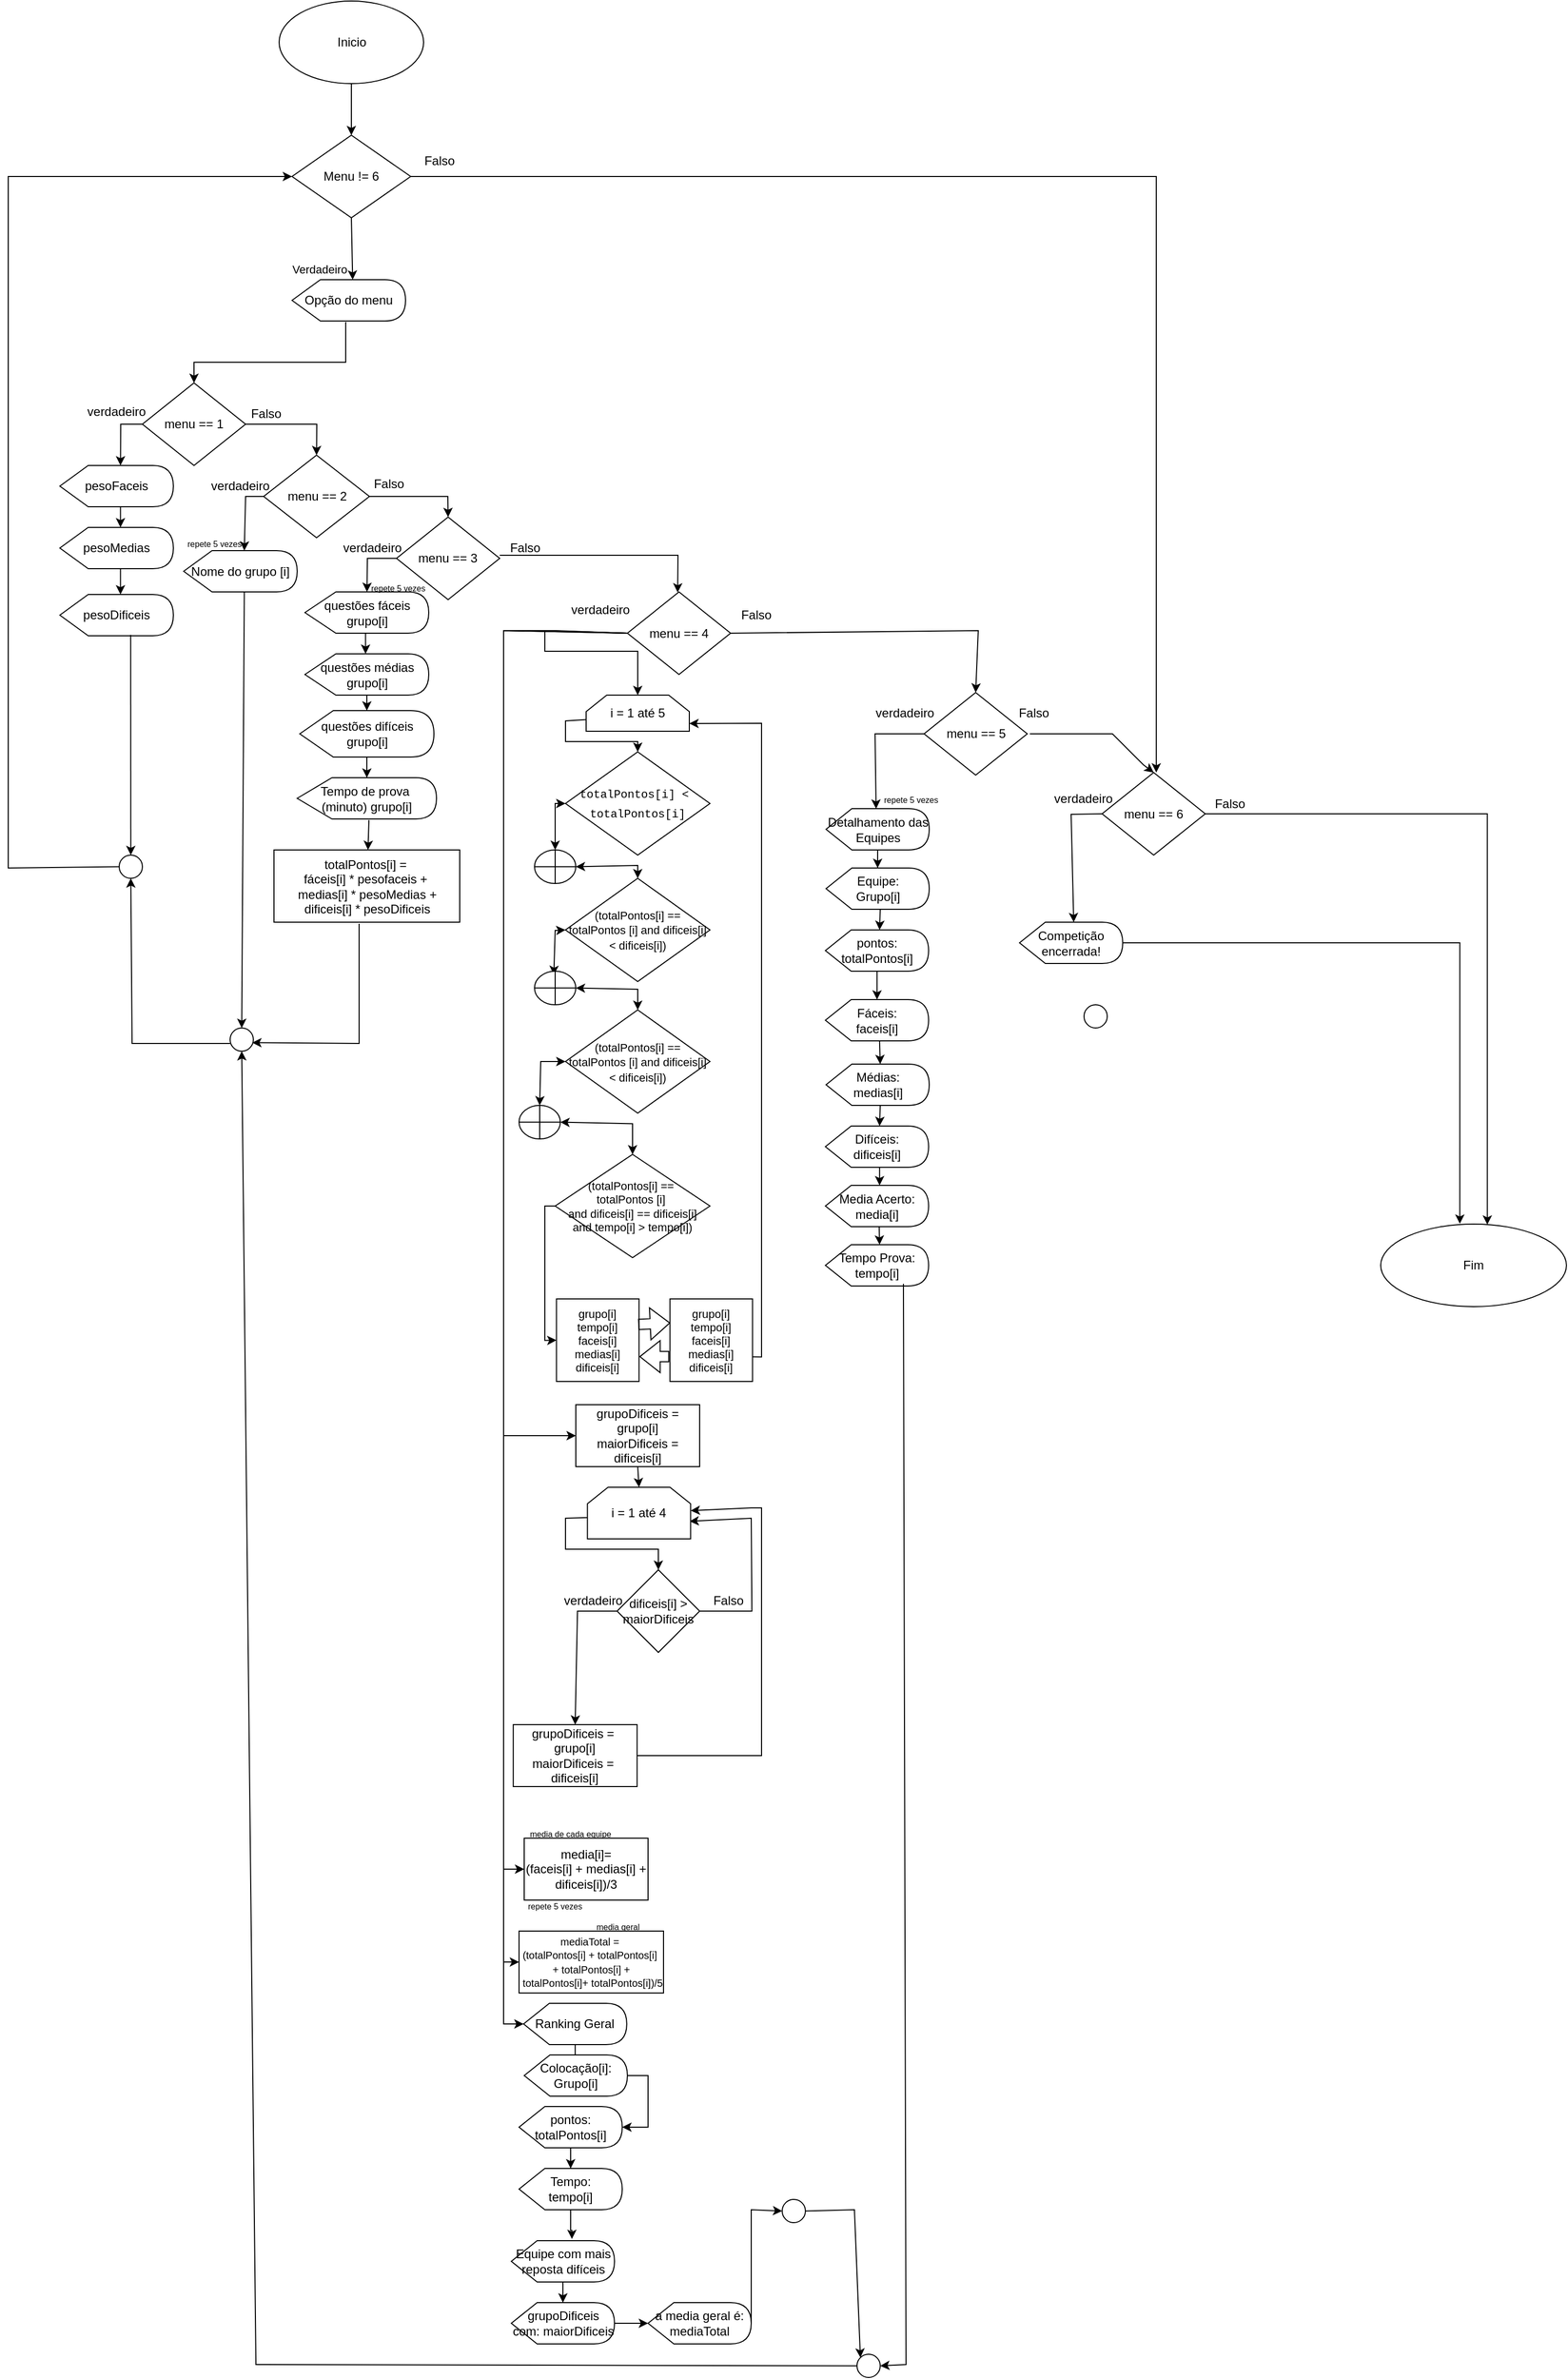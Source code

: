 <mxfile version="24.7.14">
  <diagram name="Página-1" id="SJ8JCqSfgARfuGp7lzlv">
    <mxGraphModel dx="4400" dy="2130" grid="1" gridSize="10" guides="1" tooltips="1" connect="1" arrows="1" fold="1" page="1" pageScale="1" pageWidth="827" pageHeight="1169" math="0" shadow="0">
      <root>
        <mxCell id="0" />
        <mxCell id="1" parent="0" />
        <mxCell id="aHgLXVywDQTCK9k4DMpL-1" value="Inicio" style="ellipse;whiteSpace=wrap;html=1;" parent="1" vertex="1">
          <mxGeometry x="382.5" y="30" width="140" height="80" as="geometry" />
        </mxCell>
        <mxCell id="aHgLXVywDQTCK9k4DMpL-221" style="edgeStyle=orthogonalEdgeStyle;rounded=0;orthogonalLoop=1;jettySize=auto;html=1;exitX=1;exitY=0.5;exitDx=0;exitDy=0;" parent="1" edge="1" source="aHgLXVywDQTCK9k4DMpL-3">
          <mxGeometry relative="1" as="geometry">
            <mxPoint x="1232.514" y="777.502" as="targetPoint" />
            <mxPoint x="496.25" y="151.99" as="sourcePoint" />
            <Array as="points">
              <mxPoint x="1233" y="200" />
            </Array>
          </mxGeometry>
        </mxCell>
        <mxCell id="aHgLXVywDQTCK9k4DMpL-3" value="Menu != 6" style="rhombus;whiteSpace=wrap;html=1;" parent="1" vertex="1">
          <mxGeometry x="395" y="160" width="115" height="80" as="geometry" />
        </mxCell>
        <mxCell id="aHgLXVywDQTCK9k4DMpL-6" value="" style="endArrow=classic;html=1;rounded=0;exitX=0.5;exitY=1;exitDx=0;exitDy=0;entryX=0.5;entryY=0;entryDx=0;entryDy=0;" parent="1" source="aHgLXVywDQTCK9k4DMpL-1" target="aHgLXVywDQTCK9k4DMpL-3" edge="1">
          <mxGeometry width="50" height="50" relative="1" as="geometry">
            <mxPoint x="487.5" y="250" as="sourcePoint" />
            <mxPoint x="537.5" y="200" as="targetPoint" />
          </mxGeometry>
        </mxCell>
        <mxCell id="aHgLXVywDQTCK9k4DMpL-8" value="" style="endArrow=classic;html=1;rounded=0;exitX=0.5;exitY=1;exitDx=0;exitDy=0;entryX=0;entryY=0;entryDx=58.75;entryDy=0;entryPerimeter=0;" parent="1" source="aHgLXVywDQTCK9k4DMpL-3" target="aHgLXVywDQTCK9k4DMpL-12" edge="1">
          <mxGeometry width="50" height="50" relative="1" as="geometry">
            <mxPoint x="386.25" y="260" as="sourcePoint" />
            <mxPoint x="287.5" y="290" as="targetPoint" />
            <Array as="points" />
          </mxGeometry>
        </mxCell>
        <mxCell id="aHgLXVywDQTCK9k4DMpL-10" value="Verdadeiro" style="text;html=1;align=center;verticalAlign=middle;whiteSpace=wrap;rounded=0;fontSize=11;" parent="1" vertex="1">
          <mxGeometry x="394.75" y="280" width="54" height="20" as="geometry" />
        </mxCell>
        <mxCell id="aHgLXVywDQTCK9k4DMpL-12" value="Opção do menu" style="shape=display;whiteSpace=wrap;html=1;" parent="1" vertex="1">
          <mxGeometry x="395" y="300" width="110" height="40" as="geometry" />
        </mxCell>
        <mxCell id="aHgLXVywDQTCK9k4DMpL-18" value="menu == 1" style="rhombus;whiteSpace=wrap;html=1;" parent="1" vertex="1">
          <mxGeometry x="250" y="400" width="100" height="80" as="geometry" />
        </mxCell>
        <mxCell id="aHgLXVywDQTCK9k4DMpL-19" value="" style="endArrow=classic;html=1;rounded=0;exitX=0.473;exitY=1.025;exitDx=0;exitDy=0;exitPerimeter=0;entryX=0.5;entryY=0;entryDx=0;entryDy=0;" parent="1" source="aHgLXVywDQTCK9k4DMpL-12" target="aHgLXVywDQTCK9k4DMpL-18" edge="1">
          <mxGeometry width="50" height="50" relative="1" as="geometry">
            <mxPoint x="567.5" y="490" as="sourcePoint" />
            <mxPoint x="617.5" y="440" as="targetPoint" />
            <Array as="points">
              <mxPoint x="447" y="380" />
              <mxPoint x="300" y="380" />
            </Array>
          </mxGeometry>
        </mxCell>
        <mxCell id="aHgLXVywDQTCK9k4DMpL-20" value="pesoFaceis" style="shape=display;whiteSpace=wrap;html=1;" parent="1" vertex="1">
          <mxGeometry x="170" y="480" width="110" height="40" as="geometry" />
        </mxCell>
        <mxCell id="aHgLXVywDQTCK9k4DMpL-21" value="pesoMedias" style="shape=display;whiteSpace=wrap;html=1;" parent="1" vertex="1">
          <mxGeometry x="170" y="540" width="110" height="40" as="geometry" />
        </mxCell>
        <mxCell id="aHgLXVywDQTCK9k4DMpL-22" value="pesoDificeis" style="shape=display;whiteSpace=wrap;html=1;" parent="1" vertex="1">
          <mxGeometry x="170" y="605" width="110" height="40" as="geometry" />
        </mxCell>
        <mxCell id="aHgLXVywDQTCK9k4DMpL-24" value="" style="endArrow=classic;html=1;rounded=0;exitX=0;exitY=0;exitDx=58.75;exitDy=40;exitPerimeter=0;entryX=0;entryY=0;entryDx=58.75;entryDy=0;entryPerimeter=0;" parent="1" source="aHgLXVywDQTCK9k4DMpL-20" target="aHgLXVywDQTCK9k4DMpL-21" edge="1">
          <mxGeometry width="50" height="50" relative="1" as="geometry">
            <mxPoint x="235" y="545" as="sourcePoint" />
            <mxPoint x="285" y="495" as="targetPoint" />
          </mxGeometry>
        </mxCell>
        <mxCell id="aHgLXVywDQTCK9k4DMpL-25" value="" style="endArrow=classic;html=1;rounded=0;exitX=0;exitY=0;exitDx=58.75;exitDy=40;exitPerimeter=0;entryX=0;entryY=0;entryDx=58.75;entryDy=0;entryPerimeter=0;" parent="1" source="aHgLXVywDQTCK9k4DMpL-21" target="aHgLXVywDQTCK9k4DMpL-22" edge="1">
          <mxGeometry width="50" height="50" relative="1" as="geometry">
            <mxPoint x="264.58" y="655" as="sourcePoint" />
            <mxPoint x="264.58" y="675" as="targetPoint" />
          </mxGeometry>
        </mxCell>
        <mxCell id="aHgLXVywDQTCK9k4DMpL-26" value="menu == 2" style="rhombus;whiteSpace=wrap;html=1;" parent="1" vertex="1">
          <mxGeometry x="367.5" y="470" width="102.5" height="80" as="geometry" />
        </mxCell>
        <mxCell id="aHgLXVywDQTCK9k4DMpL-28" value="Nome do grupo [i]" style="shape=display;whiteSpace=wrap;html=1;" parent="1" vertex="1">
          <mxGeometry x="290" y="562.5" width="110" height="40" as="geometry" />
        </mxCell>
        <mxCell id="aHgLXVywDQTCK9k4DMpL-33" value="" style="endArrow=classic;html=1;rounded=0;exitX=0;exitY=0.5;exitDx=0;exitDy=0;entryX=0;entryY=0;entryDx=58.75;entryDy=0;entryPerimeter=0;" parent="1" source="aHgLXVywDQTCK9k4DMpL-26" target="aHgLXVywDQTCK9k4DMpL-28" edge="1">
          <mxGeometry width="50" height="50" relative="1" as="geometry">
            <mxPoint x="475" y="570" as="sourcePoint" />
            <mxPoint x="525" y="520" as="targetPoint" />
            <Array as="points">
              <mxPoint x="350" y="510" />
            </Array>
          </mxGeometry>
        </mxCell>
        <mxCell id="aHgLXVywDQTCK9k4DMpL-34" value="menu == 3" style="rhombus;whiteSpace=wrap;html=1;" parent="1" vertex="1">
          <mxGeometry x="496.25" y="530" width="100" height="80" as="geometry" />
        </mxCell>
        <mxCell id="aHgLXVywDQTCK9k4DMpL-36" value="questões fáceis&lt;div&gt;grupo[i]&lt;br&gt;&lt;/div&gt;" style="shape=display;whiteSpace=wrap;html=1;" parent="1" vertex="1">
          <mxGeometry x="407.5" y="602.5" width="120" height="40" as="geometry" />
        </mxCell>
        <mxCell id="aHgLXVywDQTCK9k4DMpL-57" value="" style="edgeStyle=orthogonalEdgeStyle;rounded=0;orthogonalLoop=1;jettySize=auto;html=1;" parent="1" source="aHgLXVywDQTCK9k4DMpL-46" target="aHgLXVywDQTCK9k4DMpL-48" edge="1">
          <mxGeometry relative="1" as="geometry" />
        </mxCell>
        <mxCell id="aHgLXVywDQTCK9k4DMpL-46" value="questões médias&lt;div&gt;grupo[i]&lt;/div&gt;" style="shape=display;whiteSpace=wrap;html=1;" parent="1" vertex="1">
          <mxGeometry x="407.5" y="662.5" width="120" height="40" as="geometry" />
        </mxCell>
        <mxCell id="aHgLXVywDQTCK9k4DMpL-59" value="" style="edgeStyle=orthogonalEdgeStyle;rounded=0;orthogonalLoop=1;jettySize=auto;html=1;" parent="1" source="aHgLXVywDQTCK9k4DMpL-48" target="aHgLXVywDQTCK9k4DMpL-58" edge="1">
          <mxGeometry relative="1" as="geometry" />
        </mxCell>
        <mxCell id="aHgLXVywDQTCK9k4DMpL-48" value="questões difíceis&lt;div&gt;grupo[i]&lt;/div&gt;" style="shape=display;whiteSpace=wrap;html=1;" parent="1" vertex="1">
          <mxGeometry x="402.5" y="717.5" width="130" height="45" as="geometry" />
        </mxCell>
        <mxCell id="aHgLXVywDQTCK9k4DMpL-56" style="edgeStyle=orthogonalEdgeStyle;rounded=0;orthogonalLoop=1;jettySize=auto;html=1;exitX=0;exitY=0;exitDx=58.75;exitDy=40;exitPerimeter=0;entryX=0;entryY=0;entryDx=58.75;entryDy=0;entryPerimeter=0;" parent="1" source="aHgLXVywDQTCK9k4DMpL-36" target="aHgLXVywDQTCK9k4DMpL-46" edge="1">
          <mxGeometry relative="1" as="geometry" />
        </mxCell>
        <mxCell id="aHgLXVywDQTCK9k4DMpL-58" value="Tempo de prova&amp;nbsp;&lt;div&gt;(minuto)&amp;nbsp;&lt;span style=&quot;background-color: initial;&quot;&gt;grupo[i]&lt;/span&gt;&lt;/div&gt;" style="shape=display;whiteSpace=wrap;html=1;" parent="1" vertex="1">
          <mxGeometry x="400" y="782.5" width="135" height="40" as="geometry" />
        </mxCell>
        <mxCell id="aHgLXVywDQTCK9k4DMpL-60" value="menu == 4" style="rhombus;whiteSpace=wrap;html=1;" parent="1" vertex="1">
          <mxGeometry x="720" y="602.5" width="100" height="80" as="geometry" />
        </mxCell>
        <mxCell id="aHgLXVywDQTCK9k4DMpL-63" value="totalPontos[i] =&amp;nbsp;&lt;div&gt;fáceis[i] * pesofaceis +&amp;nbsp;&lt;/div&gt;&lt;div&gt;medias[i] * pesoMedias + dificeis[i] * pesoDificeis&lt;/div&gt;" style="rounded=0;whiteSpace=wrap;html=1;" parent="1" vertex="1">
          <mxGeometry x="377.5" y="852.5" width="180" height="70" as="geometry" />
        </mxCell>
        <mxCell id="aHgLXVywDQTCK9k4DMpL-66" value="" style="endArrow=classic;html=1;rounded=0;exitX=0.515;exitY=1.029;exitDx=0;exitDy=0;exitPerimeter=0;" parent="1" source="aHgLXVywDQTCK9k4DMpL-58" target="aHgLXVywDQTCK9k4DMpL-63" edge="1">
          <mxGeometry width="50" height="50" relative="1" as="geometry">
            <mxPoint x="500" y="885" as="sourcePoint" />
            <mxPoint x="550" y="835" as="targetPoint" />
          </mxGeometry>
        </mxCell>
        <mxCell id="aHgLXVywDQTCK9k4DMpL-67" value="i = 1 até 5" style="shape=loopLimit;whiteSpace=wrap;html=1;" parent="1" vertex="1">
          <mxGeometry x="680" y="702.5" width="100" height="35" as="geometry" />
        </mxCell>
        <mxCell id="aHgLXVywDQTCK9k4DMpL-69" value="&lt;div style=&quot;font-family: Consolas, &amp;quot;Courier New&amp;quot;, monospace; line-height: 19px; white-space: pre;&quot;&gt;&lt;font style=&quot;font-size: 11px;&quot;&gt;totalPontos[i] &amp;lt; &lt;/font&gt;&lt;/div&gt;&lt;div style=&quot;font-family: Consolas, &amp;quot;Courier New&amp;quot;, monospace; line-height: 19px; white-space: pre;&quot;&gt;&lt;font style=&quot;font-size: 11px;&quot;&gt;totalPontos[i]&lt;/font&gt;&lt;/div&gt;" style="rhombus;whiteSpace=wrap;html=1;" parent="1" vertex="1">
          <mxGeometry x="660" y="757.5" width="140" height="100" as="geometry" />
        </mxCell>
        <mxCell id="aHgLXVywDQTCK9k4DMpL-72" value="" style="endArrow=classic;html=1;rounded=0;exitX=0;exitY=0.5;exitDx=0;exitDy=0;entryX=0;entryY=0;entryDx=58.75;entryDy=0;entryPerimeter=0;" parent="1" source="aHgLXVywDQTCK9k4DMpL-18" target="aHgLXVywDQTCK9k4DMpL-20" edge="1">
          <mxGeometry width="50" height="50" relative="1" as="geometry">
            <mxPoint x="200" y="560" as="sourcePoint" />
            <mxPoint x="250" y="510" as="targetPoint" />
            <Array as="points">
              <mxPoint x="229" y="440" />
            </Array>
          </mxGeometry>
        </mxCell>
        <mxCell id="aHgLXVywDQTCK9k4DMpL-74" value="Falso" style="text;html=1;align=center;verticalAlign=middle;whiteSpace=wrap;rounded=0;" parent="1" vertex="1">
          <mxGeometry x="340" y="415" width="60" height="30" as="geometry" />
        </mxCell>
        <mxCell id="aHgLXVywDQTCK9k4DMpL-75" value="" style="endArrow=classic;html=1;rounded=0;exitX=1;exitY=0.5;exitDx=0;exitDy=0;entryX=0.5;entryY=0;entryDx=0;entryDy=0;" parent="1" source="aHgLXVywDQTCK9k4DMpL-18" target="aHgLXVywDQTCK9k4DMpL-26" edge="1">
          <mxGeometry width="50" height="50" relative="1" as="geometry">
            <mxPoint x="430" y="480" as="sourcePoint" />
            <mxPoint x="480" y="460" as="targetPoint" />
            <Array as="points">
              <mxPoint x="419" y="440" />
            </Array>
          </mxGeometry>
        </mxCell>
        <mxCell id="aHgLXVywDQTCK9k4DMpL-76" value="verdadeiro" style="text;html=1;align=center;verticalAlign=middle;whiteSpace=wrap;rounded=0;" parent="1" vertex="1">
          <mxGeometry x="321.25" y="490" width="47.5" height="20" as="geometry" />
        </mxCell>
        <mxCell id="aHgLXVywDQTCK9k4DMpL-77" value="verdadeiro" style="text;html=1;align=center;verticalAlign=middle;whiteSpace=wrap;rounded=0;" parent="1" vertex="1">
          <mxGeometry x="195" y="415" width="60" height="25" as="geometry" />
        </mxCell>
        <mxCell id="aHgLXVywDQTCK9k4DMpL-79" value="Falso" style="text;html=1;align=center;verticalAlign=middle;whiteSpace=wrap;rounded=0;" parent="1" vertex="1">
          <mxGeometry x="463.75" y="485" width="50" height="25" as="geometry" />
        </mxCell>
        <mxCell id="aHgLXVywDQTCK9k4DMpL-80" value="" style="endArrow=classic;html=1;rounded=0;exitX=1;exitY=0.5;exitDx=0;exitDy=0;entryX=0.5;entryY=0;entryDx=0;entryDy=0;" parent="1" source="aHgLXVywDQTCK9k4DMpL-26" target="aHgLXVywDQTCK9k4DMpL-34" edge="1">
          <mxGeometry width="50" height="50" relative="1" as="geometry">
            <mxPoint x="470" y="600" as="sourcePoint" />
            <mxPoint x="520" y="550" as="targetPoint" />
            <Array as="points">
              <mxPoint x="546" y="510" />
            </Array>
          </mxGeometry>
        </mxCell>
        <mxCell id="aHgLXVywDQTCK9k4DMpL-81" value="" style="endArrow=classic;html=1;rounded=0;exitX=0;exitY=0.5;exitDx=0;exitDy=0;entryX=0.501;entryY=0;entryDx=0;entryDy=0;entryPerimeter=0;" parent="1" source="aHgLXVywDQTCK9k4DMpL-34" target="aHgLXVywDQTCK9k4DMpL-36" edge="1">
          <mxGeometry width="50" height="50" relative="1" as="geometry">
            <mxPoint x="510" y="660" as="sourcePoint" />
            <mxPoint x="560" y="610" as="targetPoint" />
            <Array as="points">
              <mxPoint x="468" y="570" />
            </Array>
          </mxGeometry>
        </mxCell>
        <mxCell id="aHgLXVywDQTCK9k4DMpL-82" value="verdadeiro" style="text;html=1;align=center;verticalAlign=middle;whiteSpace=wrap;rounded=0;" parent="1" vertex="1">
          <mxGeometry x="448.75" y="550" width="47.5" height="20" as="geometry" />
        </mxCell>
        <mxCell id="aHgLXVywDQTCK9k4DMpL-83" value="Falso" style="text;html=1;align=center;verticalAlign=middle;whiteSpace=wrap;rounded=0;" parent="1" vertex="1">
          <mxGeometry x="596.25" y="547.5" width="50" height="25" as="geometry" />
        </mxCell>
        <mxCell id="aHgLXVywDQTCK9k4DMpL-86" value="" style="endArrow=classic;html=1;rounded=0;exitX=1;exitY=0.5;exitDx=0;exitDy=0;entryX=0.487;entryY=0.007;entryDx=0;entryDy=0;entryPerimeter=0;" parent="1" target="aHgLXVywDQTCK9k4DMpL-60" edge="1">
          <mxGeometry width="50" height="50" relative="1" as="geometry">
            <mxPoint x="596.25" y="567" as="sourcePoint" />
            <mxPoint x="696.25" y="601.98" as="targetPoint" />
            <Array as="points">
              <mxPoint x="670" y="567" />
              <mxPoint x="769" y="567" />
            </Array>
          </mxGeometry>
        </mxCell>
        <mxCell id="aHgLXVywDQTCK9k4DMpL-87" value="" style="endArrow=classic;html=1;rounded=0;exitX=0;exitY=0.75;exitDx=0;exitDy=0;entryX=0.5;entryY=0;entryDx=0;entryDy=0;" parent="1" target="aHgLXVywDQTCK9k4DMpL-69" edge="1">
          <mxGeometry width="50" height="50" relative="1" as="geometry">
            <mxPoint x="680" y="726.25" as="sourcePoint" />
            <mxPoint x="656.25" y="827.5" as="targetPoint" />
            <Array as="points">
              <mxPoint x="660" y="727.5" />
              <mxPoint x="660" y="747.5" />
              <mxPoint x="730" y="747.5" />
            </Array>
          </mxGeometry>
        </mxCell>
        <mxCell id="aHgLXVywDQTCK9k4DMpL-88" value="&lt;font style=&quot;font-size: 8px;&quot;&gt;repete 5 vezes&lt;/font&gt;" style="text;html=1;align=center;verticalAlign=middle;whiteSpace=wrap;rounded=0;" parent="1" vertex="1">
          <mxGeometry x="467.5" y="592.5" width="60" height="10" as="geometry" />
        </mxCell>
        <mxCell id="aHgLXVywDQTCK9k4DMpL-89" value="&lt;font style=&quot;font-size: 8px;&quot;&gt;repete 5 vezes&lt;/font&gt;" style="text;html=1;align=center;verticalAlign=middle;whiteSpace=wrap;rounded=0;" parent="1" vertex="1">
          <mxGeometry x="290" y="550" width="60" height="10" as="geometry" />
        </mxCell>
        <mxCell id="aHgLXVywDQTCK9k4DMpL-92" value="&lt;font style=&quot;font-size: 11px;&quot;&gt;(totalPontos[i] == totalPontos [i] and dificeis[i] &amp;lt; dificeis[i])&lt;/font&gt;" style="rhombus;whiteSpace=wrap;html=1;" parent="1" vertex="1">
          <mxGeometry x="660" y="880" width="140" height="100" as="geometry" />
        </mxCell>
        <mxCell id="aHgLXVywDQTCK9k4DMpL-97" value="" style="endArrow=classic;startArrow=classic;html=1;rounded=0;exitX=0;exitY=0.5;exitDx=0;exitDy=0;entryX=0.5;entryY=0;entryDx=0;entryDy=0;" parent="1" source="aHgLXVywDQTCK9k4DMpL-69" target="396UX3lL--zbIE0_4eES-3" edge="1">
          <mxGeometry width="50" height="50" relative="1" as="geometry">
            <mxPoint x="690" y="892.5" as="sourcePoint" />
            <mxPoint x="650" y="850" as="targetPoint" />
            <Array as="points">
              <mxPoint x="650" y="807.5" />
            </Array>
          </mxGeometry>
        </mxCell>
        <mxCell id="aHgLXVywDQTCK9k4DMpL-101" value="&lt;font style=&quot;font-size: 11px;&quot;&gt;(totalPontos[i] == totalPontos [i] and dificeis[i] &amp;lt; dificeis[i])&lt;/font&gt;" style="rhombus;whiteSpace=wrap;html=1;" parent="1" vertex="1">
          <mxGeometry x="660" y="1007.5" width="140" height="100" as="geometry" />
        </mxCell>
        <mxCell id="aHgLXVywDQTCK9k4DMpL-104" value="" style="endArrow=classic;startArrow=classic;html=1;rounded=0;entryX=0.467;entryY=0.112;entryDx=0;entryDy=0;exitX=0;exitY=0.5;exitDx=0;exitDy=0;entryPerimeter=0;" parent="1" source="aHgLXVywDQTCK9k4DMpL-92" target="396UX3lL--zbIE0_4eES-5" edge="1">
          <mxGeometry width="50" height="50" relative="1" as="geometry">
            <mxPoint x="810" y="842.5" as="sourcePoint" />
            <mxPoint x="650" y="967.5" as="targetPoint" />
            <Array as="points">
              <mxPoint x="650" y="930.5" />
            </Array>
          </mxGeometry>
        </mxCell>
        <mxCell id="aHgLXVywDQTCK9k4DMpL-109" value="&lt;font style=&quot;font-size: 11px;&quot;&gt;(totalPontos[i] ==&amp;nbsp;&lt;/font&gt;&lt;div&gt;&lt;font style=&quot;font-size: 11px;&quot;&gt;totalPontos [i]&amp;nbsp;&lt;/font&gt;&lt;div style=&quot;font-size: 11px;&quot;&gt;&lt;font style=&quot;font-size: 11px;&quot;&gt;and dificeis[i] == dificeis[i]&lt;/font&gt;&lt;/div&gt;&lt;div style=&quot;font-size: 11px;&quot;&gt;&lt;font style=&quot;font-size: 11px;&quot;&gt;and tempo[i] &amp;gt; tempo[i])&lt;/font&gt;&lt;/div&gt;&lt;/div&gt;" style="rhombus;whiteSpace=wrap;html=1;fontSize=11;" parent="1" vertex="1">
          <mxGeometry x="650" y="1147.5" width="150" height="100" as="geometry" />
        </mxCell>
        <mxCell id="aHgLXVywDQTCK9k4DMpL-112" value="" style="endArrow=classic;startArrow=classic;html=1;rounded=0;entryX=0.5;entryY=0;entryDx=0;entryDy=0;exitX=0;exitY=0.5;exitDx=0;exitDy=0;" parent="1" source="aHgLXVywDQTCK9k4DMpL-101" target="396UX3lL--zbIE0_4eES-8" edge="1">
          <mxGeometry width="50" height="50" relative="1" as="geometry">
            <mxPoint x="641.25" y="1060.5" as="sourcePoint" />
            <mxPoint x="636" y="1102.75" as="targetPoint" />
            <Array as="points">
              <mxPoint x="636" y="1057.5" />
            </Array>
          </mxGeometry>
        </mxCell>
        <mxCell id="aHgLXVywDQTCK9k4DMpL-113" value="" style="endArrow=classic;startArrow=classic;html=1;rounded=0;entryX=1;entryY=0.5;entryDx=0;entryDy=0;exitX=0.5;exitY=0;exitDx=0;exitDy=0;" parent="1" source="aHgLXVywDQTCK9k4DMpL-109" target="396UX3lL--zbIE0_4eES-8" edge="1">
          <mxGeometry width="50" height="50" relative="1" as="geometry">
            <mxPoint x="670" y="1067.5" as="sourcePoint" />
            <mxPoint x="660.8" y="1119.4" as="targetPoint" />
            <Array as="points">
              <mxPoint x="725" y="1117.75" />
            </Array>
          </mxGeometry>
        </mxCell>
        <mxCell id="aHgLXVywDQTCK9k4DMpL-114" value="" style="endArrow=classic;startArrow=classic;html=1;rounded=0;entryX=1;entryY=0.5;entryDx=0;entryDy=0;exitX=0.5;exitY=0;exitDx=0;exitDy=0;" parent="1" source="aHgLXVywDQTCK9k4DMpL-101" target="396UX3lL--zbIE0_4eES-5" edge="1">
          <mxGeometry width="50" height="50" relative="1" as="geometry">
            <mxPoint x="730" y="1007.5" as="sourcePoint" />
            <mxPoint x="670" y="982.5" as="targetPoint" />
            <Array as="points">
              <mxPoint x="730" y="987.5" />
            </Array>
          </mxGeometry>
        </mxCell>
        <mxCell id="aHgLXVywDQTCK9k4DMpL-115" value="" style="endArrow=classic;startArrow=classic;html=1;rounded=0;entryX=1;entryY=0.5;entryDx=0;entryDy=0;exitX=0.5;exitY=0;exitDx=0;exitDy=0;" parent="1" source="aHgLXVywDQTCK9k4DMpL-92" target="396UX3lL--zbIE0_4eES-3" edge="1">
          <mxGeometry width="50" height="50" relative="1" as="geometry">
            <mxPoint x="730" y="880" as="sourcePoint" />
            <mxPoint x="670" y="865" as="targetPoint" />
            <Array as="points">
              <mxPoint x="730" y="867.5" />
            </Array>
          </mxGeometry>
        </mxCell>
        <mxCell id="aHgLXVywDQTCK9k4DMpL-116" value="" style="endArrow=classic;html=1;rounded=0;exitX=0;exitY=0.5;exitDx=0;exitDy=0;entryX=0;entryY=0.5;entryDx=0;entryDy=0;" parent="1" source="aHgLXVywDQTCK9k4DMpL-109" target="aHgLXVywDQTCK9k4DMpL-117" edge="1">
          <mxGeometry width="50" height="50" relative="1" as="geometry">
            <mxPoint x="740" y="1297.5" as="sourcePoint" />
            <mxPoint x="659.34" y="1317.58" as="targetPoint" />
            <Array as="points">
              <mxPoint x="640" y="1197.5" />
              <mxPoint x="640" y="1327.75" />
            </Array>
          </mxGeometry>
        </mxCell>
        <mxCell id="aHgLXVywDQTCK9k4DMpL-117" value="grupo[i]&lt;div&gt;tempo[i]&lt;/div&gt;&lt;div&gt;faceis[i]&lt;/div&gt;&lt;div&gt;medias[i]&lt;/div&gt;&lt;div&gt;dificeis[i]&lt;/div&gt;" style="whiteSpace=wrap;html=1;aspect=fixed;fontSize=11;" parent="1" vertex="1">
          <mxGeometry x="651.25" y="1287.5" width="80" height="80" as="geometry" />
        </mxCell>
        <mxCell id="aHgLXVywDQTCK9k4DMpL-118" value="grupo[i]&lt;div&gt;tempo[i]&lt;/div&gt;&lt;div&gt;faceis[i]&lt;/div&gt;&lt;div&gt;medias[i]&lt;/div&gt;&lt;div&gt;dificeis[i]&lt;/div&gt;" style="whiteSpace=wrap;html=1;aspect=fixed;fontSize=11;" parent="1" vertex="1">
          <mxGeometry x="761.25" y="1287.5" width="80" height="80" as="geometry" />
        </mxCell>
        <mxCell id="aHgLXVywDQTCK9k4DMpL-124" value="" style="endArrow=classic;html=1;rounded=0;exitX=0;exitY=0.5;exitDx=0;exitDy=0;" parent="1" source="aHgLXVywDQTCK9k4DMpL-60" target="aHgLXVywDQTCK9k4DMpL-67" edge="1">
          <mxGeometry width="50" height="50" relative="1" as="geometry">
            <mxPoint x="550" y="740" as="sourcePoint" />
            <mxPoint x="600" y="690" as="targetPoint" />
            <Array as="points">
              <mxPoint x="640" y="640" />
              <mxPoint x="640" y="660" />
              <mxPoint x="730" y="660" />
            </Array>
          </mxGeometry>
        </mxCell>
        <mxCell id="aHgLXVywDQTCK9k4DMpL-126" value="verdadeiro" style="text;html=1;align=center;verticalAlign=middle;whiteSpace=wrap;rounded=0;" parent="1" vertex="1">
          <mxGeometry x="670" y="610" width="47.5" height="20" as="geometry" />
        </mxCell>
        <mxCell id="aHgLXVywDQTCK9k4DMpL-127" value="Falso" style="text;html=1;align=center;verticalAlign=middle;whiteSpace=wrap;rounded=0;" parent="1" vertex="1">
          <mxGeometry x="820" y="612.5" width="50" height="25" as="geometry" />
        </mxCell>
        <mxCell id="aHgLXVywDQTCK9k4DMpL-130" value="" style="shape=flexArrow;endArrow=classic;html=1;rounded=0;exitX=0.991;exitY=0.309;exitDx=0;exitDy=0;exitPerimeter=0;entryX=0.004;entryY=0.291;entryDx=0;entryDy=0;entryPerimeter=0;" parent="1" source="aHgLXVywDQTCK9k4DMpL-117" target="aHgLXVywDQTCK9k4DMpL-118" edge="1">
          <mxGeometry width="50" height="50" relative="1" as="geometry">
            <mxPoint x="731.25" y="1303.75" as="sourcePoint" />
            <mxPoint x="761.25" y="1303.75" as="targetPoint" />
          </mxGeometry>
        </mxCell>
        <mxCell id="aHgLXVywDQTCK9k4DMpL-133" value="" style="shape=flexArrow;endArrow=classic;html=1;rounded=0;endWidth=20;endSize=6.223;entryX=1.004;entryY=0.699;entryDx=0;entryDy=0;entryPerimeter=0;exitX=-0.008;exitY=0.699;exitDx=0;exitDy=0;exitPerimeter=0;" parent="1" source="aHgLXVywDQTCK9k4DMpL-118" target="aHgLXVywDQTCK9k4DMpL-117" edge="1">
          <mxGeometry width="50" height="50" relative="1" as="geometry">
            <mxPoint x="751.25" y="1343.75" as="sourcePoint" />
            <mxPoint x="723.13" y="1343.75" as="targetPoint" />
          </mxGeometry>
        </mxCell>
        <mxCell id="aHgLXVywDQTCK9k4DMpL-134" value="grupoDificeis = grupo[i]&lt;div&gt;maiorDificeis = dificeis[i]&lt;/div&gt;" style="rounded=0;whiteSpace=wrap;html=1;" parent="1" vertex="1">
          <mxGeometry x="670" y="1390" width="120" height="60" as="geometry" />
        </mxCell>
        <mxCell id="aHgLXVywDQTCK9k4DMpL-137" value="dificeis[i] &amp;gt;&lt;div&gt;maiorDificeis&lt;/div&gt;" style="rhombus;whiteSpace=wrap;html=1;" parent="1" vertex="1">
          <mxGeometry x="710" y="1550" width="80" height="80" as="geometry" />
        </mxCell>
        <mxCell id="aHgLXVywDQTCK9k4DMpL-139" value="" style="endArrow=classic;html=1;rounded=0;exitX=0;exitY=0.5;exitDx=0;exitDy=0;entryX=0.5;entryY=0;entryDx=0;entryDy=0;" parent="1" source="aHgLXVywDQTCK9k4DMpL-137" target="aHgLXVywDQTCK9k4DMpL-141" edge="1">
          <mxGeometry width="50" height="50" relative="1" as="geometry">
            <mxPoint x="681.88" y="1589.83" as="sourcePoint" />
            <mxPoint x="681.88" y="1660" as="targetPoint" />
            <Array as="points">
              <mxPoint x="671.63" y="1590" />
            </Array>
          </mxGeometry>
        </mxCell>
        <mxCell id="aHgLXVywDQTCK9k4DMpL-140" value="verdadeiro" style="text;html=1;align=center;verticalAlign=middle;whiteSpace=wrap;rounded=0;" parent="1" vertex="1">
          <mxGeometry x="662.5" y="1570" width="47.5" height="20" as="geometry" />
        </mxCell>
        <mxCell id="aHgLXVywDQTCK9k4DMpL-141" value="grupoDificeis =&amp;nbsp;&lt;div&gt;grupo[i]&lt;/div&gt;&lt;div&gt;maiorDificeis =&amp;nbsp;&lt;/div&gt;&lt;div&gt;dificeis[i]&lt;/div&gt;" style="rounded=0;whiteSpace=wrap;html=1;" parent="1" vertex="1">
          <mxGeometry x="609.38" y="1700" width="120" height="60" as="geometry" />
        </mxCell>
        <mxCell id="aHgLXVywDQTCK9k4DMpL-145" value="Falso" style="text;html=1;align=center;verticalAlign=middle;whiteSpace=wrap;rounded=0;" parent="1" vertex="1">
          <mxGeometry x="1090" y="710" width="47.5" height="20" as="geometry" />
        </mxCell>
        <mxCell id="aHgLXVywDQTCK9k4DMpL-146" value="" style="endArrow=classic;html=1;rounded=0;entryX=1;entryY=0.75;entryDx=0;entryDy=0;exitX=0.997;exitY=0.701;exitDx=0;exitDy=0;exitPerimeter=0;" parent="1" source="aHgLXVywDQTCK9k4DMpL-118" edge="1">
          <mxGeometry width="50" height="50" relative="1" as="geometry">
            <mxPoint x="890" y="1323.75" as="sourcePoint" />
            <mxPoint x="780" y="730" as="targetPoint" />
            <Array as="points">
              <mxPoint x="850" y="1343.75" />
              <mxPoint x="850" y="729.75" />
            </Array>
          </mxGeometry>
        </mxCell>
        <mxCell id="aHgLXVywDQTCK9k4DMpL-148" value="" style="endArrow=classic;html=1;rounded=0;exitX=1;exitY=0.5;exitDx=0;exitDy=0;entryX=0.99;entryY=0.66;entryDx=0;entryDy=0;entryPerimeter=0;" parent="1" source="aHgLXVywDQTCK9k4DMpL-137" target="aHgLXVywDQTCK9k4DMpL-150" edge="1">
          <mxGeometry width="50" height="50" relative="1" as="geometry">
            <mxPoint x="641.88" y="1637.5" as="sourcePoint" />
            <mxPoint x="861.88" y="1477.5" as="targetPoint" />
            <Array as="points">
              <mxPoint x="840.63" y="1590" />
              <mxPoint x="840" y="1500" />
            </Array>
          </mxGeometry>
        </mxCell>
        <mxCell id="aHgLXVywDQTCK9k4DMpL-149" value="" style="endArrow=classic;html=1;rounded=0;exitX=0;exitY=0.5;exitDx=0;exitDy=0;entryX=0;entryY=0.5;entryDx=0;entryDy=0;" parent="1" source="aHgLXVywDQTCK9k4DMpL-60" target="aHgLXVywDQTCK9k4DMpL-134" edge="1">
          <mxGeometry width="50" height="50" relative="1" as="geometry">
            <mxPoint x="420" y="870" as="sourcePoint" />
            <mxPoint x="570" y="1460" as="targetPoint" />
            <Array as="points">
              <mxPoint x="640" y="640" />
              <mxPoint x="600" y="640" />
              <mxPoint x="600" y="1420" />
            </Array>
          </mxGeometry>
        </mxCell>
        <mxCell id="aHgLXVywDQTCK9k4DMpL-150" value="i = 1 até 4" style="shape=loopLimit;whiteSpace=wrap;html=1;" parent="1" vertex="1">
          <mxGeometry x="681.25" y="1470" width="100" height="50" as="geometry" />
        </mxCell>
        <mxCell id="aHgLXVywDQTCK9k4DMpL-151" value="" style="endArrow=classic;html=1;rounded=0;exitX=0.5;exitY=1;exitDx=0;exitDy=0;entryX=0.5;entryY=0;entryDx=0;entryDy=0;" parent="1" source="aHgLXVywDQTCK9k4DMpL-134" target="aHgLXVywDQTCK9k4DMpL-150" edge="1">
          <mxGeometry width="50" height="50" relative="1" as="geometry">
            <mxPoint x="710" y="1570" as="sourcePoint" />
            <mxPoint x="760" y="1520" as="targetPoint" />
          </mxGeometry>
        </mxCell>
        <mxCell id="aHgLXVywDQTCK9k4DMpL-152" value="" style="endArrow=classic;html=1;rounded=0;entryX=0.5;entryY=0;entryDx=0;entryDy=0;exitX=-0.003;exitY=0.587;exitDx=0;exitDy=0;exitPerimeter=0;" parent="1" source="aHgLXVywDQTCK9k4DMpL-150" target="aHgLXVywDQTCK9k4DMpL-137" edge="1">
          <mxGeometry width="50" height="50" relative="1" as="geometry">
            <mxPoint x="670" y="1490" as="sourcePoint" />
            <mxPoint x="760" y="1520" as="targetPoint" />
            <Array as="points">
              <mxPoint x="660" y="1500" />
              <mxPoint x="660" y="1530" />
              <mxPoint x="750" y="1530" />
            </Array>
          </mxGeometry>
        </mxCell>
        <mxCell id="aHgLXVywDQTCK9k4DMpL-153" value="" style="endArrow=classic;html=1;rounded=0;exitX=1;exitY=0.5;exitDx=0;exitDy=0;entryX=1.001;entryY=0.453;entryDx=0;entryDy=0;entryPerimeter=0;" parent="1" source="aHgLXVywDQTCK9k4DMpL-141" target="aHgLXVywDQTCK9k4DMpL-150" edge="1">
          <mxGeometry width="50" height="50" relative="1" as="geometry">
            <mxPoint x="850" y="1660" as="sourcePoint" />
            <mxPoint x="900" y="1610" as="targetPoint" />
            <Array as="points">
              <mxPoint x="850" y="1730" />
              <mxPoint x="850" y="1490" />
              <mxPoint x="840" y="1490" />
            </Array>
          </mxGeometry>
        </mxCell>
        <mxCell id="aHgLXVywDQTCK9k4DMpL-154" value="Falso" style="text;html=1;align=center;verticalAlign=middle;whiteSpace=wrap;rounded=0;" parent="1" vertex="1">
          <mxGeometry x="793.75" y="1570" width="47.5" height="20" as="geometry" />
        </mxCell>
        <mxCell id="aHgLXVywDQTCK9k4DMpL-157" value="" style="endArrow=classic;html=1;rounded=0;exitX=0;exitY=0.5;exitDx=0;exitDy=0;entryX=0;entryY=0.5;entryDx=0;entryDy=0;" parent="1" source="aHgLXVywDQTCK9k4DMpL-60" target="aHgLXVywDQTCK9k4DMpL-158" edge="1">
          <mxGeometry width="50" height="50" relative="1" as="geometry">
            <mxPoint x="730" y="653" as="sourcePoint" />
            <mxPoint x="590" y="1830" as="targetPoint" />
            <Array as="points">
              <mxPoint x="600" y="640" />
              <mxPoint x="600" y="1430" />
              <mxPoint x="600" y="1840" />
            </Array>
          </mxGeometry>
        </mxCell>
        <mxCell id="aHgLXVywDQTCK9k4DMpL-158" value="media[i]=&lt;div&gt;(faceis[i] + medias[i] +&lt;/div&gt;&lt;div&gt;dificeis[i])/3&lt;/div&gt;" style="rounded=0;whiteSpace=wrap;html=1;" parent="1" vertex="1">
          <mxGeometry x="620" y="1810" width="120" height="60" as="geometry" />
        </mxCell>
        <mxCell id="aHgLXVywDQTCK9k4DMpL-159" value="&lt;font style=&quot;font-size: 10px;&quot;&gt;mediaTotal =&amp;nbsp;&lt;/font&gt;&lt;div&gt;&lt;font style=&quot;font-size: 10px;&quot;&gt;&lt;span style=&quot;background-color: initial;&quot;&gt;(totalPontos[i] + totalPontos[i]&lt;/span&gt;&lt;span style=&quot;background-color: initial;&quot;&gt;&amp;nbsp;&lt;/span&gt;&lt;/font&gt;&lt;/div&gt;&lt;div&gt;&lt;font style=&quot;font-size: 10px;&quot;&gt;&lt;span style=&quot;background-color: initial;&quot;&gt;+&amp;nbsp;&lt;/span&gt;totalPontos[i] +&lt;/font&gt;&lt;/div&gt;&lt;div&gt;&lt;font style=&quot;font-size: 10px;&quot;&gt;&amp;nbsp;&lt;/font&gt;&lt;span style=&quot;font-size: 10px; background-color: initial;&quot;&gt;totalPontos[i]+&amp;nbsp;&lt;/span&gt;&lt;span style=&quot;font-size: 10px; background-color: initial;&quot;&gt;totalPontos[i]&lt;/span&gt;&lt;span style=&quot;font-size: 10px; background-color: initial;&quot;&gt;)/5&lt;/span&gt;&lt;/div&gt;" style="rounded=0;whiteSpace=wrap;html=1;fontSize=11;" parent="1" vertex="1">
          <mxGeometry x="615" y="1900" width="140" height="60" as="geometry" />
        </mxCell>
        <mxCell id="aHgLXVywDQTCK9k4DMpL-160" value="&lt;font style=&quot;font-size: 8px;&quot;&gt;repete 5 vezes&lt;/font&gt;" style="text;html=1;align=center;verticalAlign=middle;whiteSpace=wrap;rounded=0;" parent="1" vertex="1">
          <mxGeometry x="620" y="1870" width="60" height="10" as="geometry" />
        </mxCell>
        <mxCell id="aHgLXVywDQTCK9k4DMpL-162" value="" style="endArrow=classic;html=1;rounded=0;exitX=0;exitY=0.5;exitDx=0;exitDy=0;entryX=0;entryY=0.5;entryDx=0;entryDy=0;" parent="1" source="aHgLXVywDQTCK9k4DMpL-60" target="aHgLXVywDQTCK9k4DMpL-159" edge="1">
          <mxGeometry width="50" height="50" relative="1" as="geometry">
            <mxPoint x="740" y="663" as="sourcePoint" />
            <mxPoint x="630" y="1850" as="targetPoint" />
            <Array as="points">
              <mxPoint x="600" y="640" />
              <mxPoint x="600" y="1440" />
              <mxPoint x="600" y="1690" />
              <mxPoint x="600" y="1930" />
            </Array>
          </mxGeometry>
        </mxCell>
        <mxCell id="aHgLXVywDQTCK9k4DMpL-163" value="&lt;font style=&quot;font-size: 8px;&quot;&gt;media geral&lt;/font&gt;" style="text;html=1;align=center;verticalAlign=middle;whiteSpace=wrap;rounded=0;" parent="1" vertex="1">
          <mxGeometry x="681.25" y="1890" width="60" height="10" as="geometry" />
        </mxCell>
        <mxCell id="aHgLXVywDQTCK9k4DMpL-164" value="&lt;font style=&quot;font-size: 8px;&quot;&gt;media de cada equipe&lt;/font&gt;" style="text;html=1;align=center;verticalAlign=middle;whiteSpace=wrap;rounded=0;" parent="1" vertex="1">
          <mxGeometry x="620" y="1800" width="90" height="10" as="geometry" />
        </mxCell>
        <mxCell id="aHgLXVywDQTCK9k4DMpL-166" value="" style="endArrow=classic;html=1;rounded=0;exitX=0;exitY=0.5;exitDx=0;exitDy=0;entryX=0;entryY=0.5;entryDx=0;entryDy=0;entryPerimeter=0;" parent="1" source="aHgLXVywDQTCK9k4DMpL-60" target="aHgLXVywDQTCK9k4DMpL-170" edge="1">
          <mxGeometry width="50" height="50" relative="1" as="geometry">
            <mxPoint x="720" y="673" as="sourcePoint" />
            <mxPoint x="620" y="2040" as="targetPoint" />
            <Array as="points">
              <mxPoint x="650" y="640" />
              <mxPoint x="600" y="640" />
              <mxPoint x="600" y="1470" />
              <mxPoint x="600" y="1720" />
              <mxPoint x="600" y="1990" />
            </Array>
          </mxGeometry>
        </mxCell>
        <mxCell id="aHgLXVywDQTCK9k4DMpL-172" value="" style="edgeStyle=orthogonalEdgeStyle;rounded=0;orthogonalLoop=1;jettySize=auto;html=1;" parent="1" source="aHgLXVywDQTCK9k4DMpL-170" target="aHgLXVywDQTCK9k4DMpL-171" edge="1">
          <mxGeometry relative="1" as="geometry" />
        </mxCell>
        <mxCell id="aHgLXVywDQTCK9k4DMpL-170" value="Ranking Geral" style="shape=display;whiteSpace=wrap;html=1;" parent="1" vertex="1">
          <mxGeometry x="619.38" y="1970" width="100" height="40" as="geometry" />
        </mxCell>
        <mxCell id="aHgLXVywDQTCK9k4DMpL-174" value="" style="edgeStyle=orthogonalEdgeStyle;rounded=0;orthogonalLoop=1;jettySize=auto;html=1;exitX=1;exitY=0.5;exitDx=0;exitDy=0;exitPerimeter=0;" parent="1" source="aHgLXVywDQTCK9k4DMpL-171" target="aHgLXVywDQTCK9k4DMpL-173" edge="1">
          <mxGeometry relative="1" as="geometry">
            <mxPoint x="810" y="2040" as="sourcePoint" />
            <Array as="points">
              <mxPoint x="740" y="2040" />
              <mxPoint x="740" y="2090" />
              <mxPoint x="665" y="2090" />
            </Array>
          </mxGeometry>
        </mxCell>
        <mxCell id="aHgLXVywDQTCK9k4DMpL-171" value="Colocação[i]:&lt;div&gt;Grupo[i]&lt;/div&gt;" style="shape=display;whiteSpace=wrap;html=1;" parent="1" vertex="1">
          <mxGeometry x="620" y="2020" width="100" height="40" as="geometry" />
        </mxCell>
        <mxCell id="aHgLXVywDQTCK9k4DMpL-181" value="" style="edgeStyle=orthogonalEdgeStyle;rounded=0;orthogonalLoop=1;jettySize=auto;html=1;" parent="1" source="aHgLXVywDQTCK9k4DMpL-173" target="aHgLXVywDQTCK9k4DMpL-177" edge="1">
          <mxGeometry relative="1" as="geometry" />
        </mxCell>
        <mxCell id="aHgLXVywDQTCK9k4DMpL-173" value="pontos:&lt;div&gt;totalPontos[i]&lt;/div&gt;" style="shape=display;whiteSpace=wrap;html=1;" parent="1" vertex="1">
          <mxGeometry x="615" y="2070" width="100" height="40" as="geometry" />
        </mxCell>
        <mxCell id="aHgLXVywDQTCK9k4DMpL-177" value="Tempo:&lt;div&gt;tempo[i]&lt;/div&gt;" style="shape=display;whiteSpace=wrap;html=1;" parent="1" vertex="1">
          <mxGeometry x="615" y="2130" width="100" height="40" as="geometry" />
        </mxCell>
        <mxCell id="aHgLXVywDQTCK9k4DMpL-184" value="" style="edgeStyle=orthogonalEdgeStyle;rounded=0;orthogonalLoop=1;jettySize=auto;html=1;" parent="1" source="aHgLXVywDQTCK9k4DMpL-178" target="aHgLXVywDQTCK9k4DMpL-183" edge="1">
          <mxGeometry relative="1" as="geometry" />
        </mxCell>
        <mxCell id="aHgLXVywDQTCK9k4DMpL-178" value="Equipe com mais reposta difíceis" style="shape=display;whiteSpace=wrap;html=1;" parent="1" vertex="1">
          <mxGeometry x="607.5" y="2200" width="100" height="40" as="geometry" />
        </mxCell>
        <mxCell id="aHgLXVywDQTCK9k4DMpL-182" style="edgeStyle=orthogonalEdgeStyle;rounded=0;orthogonalLoop=1;jettySize=auto;html=1;entryX=0.587;entryY=-0.042;entryDx=0;entryDy=0;entryPerimeter=0;" parent="1" source="aHgLXVywDQTCK9k4DMpL-177" target="aHgLXVywDQTCK9k4DMpL-178" edge="1">
          <mxGeometry relative="1" as="geometry">
            <Array as="points">
              <mxPoint x="665" y="2190" />
              <mxPoint x="666" y="2190" />
            </Array>
          </mxGeometry>
        </mxCell>
        <mxCell id="aHgLXVywDQTCK9k4DMpL-186" value="" style="edgeStyle=orthogonalEdgeStyle;rounded=0;orthogonalLoop=1;jettySize=auto;html=1;" parent="1" source="aHgLXVywDQTCK9k4DMpL-183" target="aHgLXVywDQTCK9k4DMpL-185" edge="1">
          <mxGeometry relative="1" as="geometry" />
        </mxCell>
        <mxCell id="aHgLXVywDQTCK9k4DMpL-183" value="grupoDificeis&lt;div&gt;com: maiorDificeis&lt;/div&gt;" style="shape=display;whiteSpace=wrap;html=1;" parent="1" vertex="1">
          <mxGeometry x="607.5" y="2260" width="100" height="40" as="geometry" />
        </mxCell>
        <mxCell id="aHgLXVywDQTCK9k4DMpL-185" value="a media geral é:&lt;div&gt;mediaTotal&lt;/div&gt;" style="shape=display;whiteSpace=wrap;html=1;" parent="1" vertex="1">
          <mxGeometry x="740" y="2260" width="100" height="40" as="geometry" />
        </mxCell>
        <mxCell id="aHgLXVywDQTCK9k4DMpL-187" value="menu == 5" style="rhombus;whiteSpace=wrap;html=1;" parent="1" vertex="1">
          <mxGeometry x="1007.5" y="700" width="100" height="80" as="geometry" />
        </mxCell>
        <mxCell id="aHgLXVywDQTCK9k4DMpL-188" value="" style="endArrow=classic;html=1;rounded=0;exitX=1;exitY=0.5;exitDx=0;exitDy=0;entryX=0.5;entryY=0;entryDx=0;entryDy=0;" parent="1" source="aHgLXVywDQTCK9k4DMpL-60" target="aHgLXVywDQTCK9k4DMpL-187" edge="1">
          <mxGeometry width="50" height="50" relative="1" as="geometry">
            <mxPoint x="930" y="660" as="sourcePoint" />
            <mxPoint x="980" y="610" as="targetPoint" />
            <Array as="points">
              <mxPoint x="1060" y="640" />
            </Array>
          </mxGeometry>
        </mxCell>
        <mxCell id="aHgLXVywDQTCK9k4DMpL-189" value="" style="edgeStyle=orthogonalEdgeStyle;rounded=0;orthogonalLoop=1;jettySize=auto;html=1;" parent="1" source="aHgLXVywDQTCK9k4DMpL-190" target="aHgLXVywDQTCK9k4DMpL-192" edge="1">
          <mxGeometry relative="1" as="geometry" />
        </mxCell>
        <mxCell id="aHgLXVywDQTCK9k4DMpL-190" value="Detalhamento das&lt;div&gt;Equipes&lt;/div&gt;" style="shape=display;whiteSpace=wrap;html=1;" parent="1" vertex="1">
          <mxGeometry x="912.5" y="812.5" width="100" height="40" as="geometry" />
        </mxCell>
        <mxCell id="aHgLXVywDQTCK9k4DMpL-192" value="Equipe:&lt;div&gt;Grupo[i]&lt;/div&gt;" style="shape=display;whiteSpace=wrap;html=1;" parent="1" vertex="1">
          <mxGeometry x="912.5" y="870" width="100" height="40" as="geometry" />
        </mxCell>
        <mxCell id="aHgLXVywDQTCK9k4DMpL-193" value="" style="edgeStyle=orthogonalEdgeStyle;rounded=0;orthogonalLoop=1;jettySize=auto;html=1;" parent="1" source="aHgLXVywDQTCK9k4DMpL-194" target="aHgLXVywDQTCK9k4DMpL-195" edge="1">
          <mxGeometry relative="1" as="geometry" />
        </mxCell>
        <mxCell id="aHgLXVywDQTCK9k4DMpL-194" value="pontos:&lt;div&gt;totalPontos[i]&lt;/div&gt;" style="shape=display;whiteSpace=wrap;html=1;" parent="1" vertex="1">
          <mxGeometry x="911.88" y="930" width="100" height="40" as="geometry" />
        </mxCell>
        <mxCell id="aHgLXVywDQTCK9k4DMpL-195" value="Fáceis:&lt;div&gt;faceis[i]&lt;/div&gt;" style="shape=display;whiteSpace=wrap;html=1;" parent="1" vertex="1">
          <mxGeometry x="911.88" y="997.5" width="100" height="40" as="geometry" />
        </mxCell>
        <mxCell id="aHgLXVywDQTCK9k4DMpL-201" value="Media Acerto:&lt;div&gt;media[i]&lt;/div&gt;" style="shape=display;whiteSpace=wrap;html=1;" parent="1" vertex="1">
          <mxGeometry x="911.88" y="1177.5" width="100" height="40" as="geometry" />
        </mxCell>
        <mxCell id="aHgLXVywDQTCK9k4DMpL-202" value="" style="endArrow=classic;html=1;rounded=0;exitX=0;exitY=0.5;exitDx=0;exitDy=0;entryX=0.485;entryY=0.002;entryDx=0;entryDy=0;entryPerimeter=0;" parent="1" source="aHgLXVywDQTCK9k4DMpL-187" target="aHgLXVywDQTCK9k4DMpL-190" edge="1">
          <mxGeometry width="50" height="50" relative="1" as="geometry">
            <mxPoint x="940" y="800" as="sourcePoint" />
            <mxPoint x="990" y="750" as="targetPoint" />
            <Array as="points">
              <mxPoint x="960" y="740" />
            </Array>
          </mxGeometry>
        </mxCell>
        <mxCell id="aHgLXVywDQTCK9k4DMpL-204" value="verdadeiro" style="text;html=1;align=center;verticalAlign=middle;whiteSpace=wrap;rounded=0;" parent="1" vertex="1">
          <mxGeometry x="965" y="710" width="47.5" height="20" as="geometry" />
        </mxCell>
        <mxCell id="aHgLXVywDQTCK9k4DMpL-205" value="" style="endArrow=classic;html=1;rounded=0;exitX=0;exitY=0;exitDx=52.5;exitDy=40;exitPerimeter=0;entryX=0;entryY=0;entryDx=52.5;entryDy=0;entryPerimeter=0;" parent="1" source="aHgLXVywDQTCK9k4DMpL-192" target="aHgLXVywDQTCK9k4DMpL-194" edge="1">
          <mxGeometry width="50" height="50" relative="1" as="geometry">
            <mxPoint x="940" y="1000" as="sourcePoint" />
            <mxPoint x="990" y="950" as="targetPoint" />
          </mxGeometry>
        </mxCell>
        <mxCell id="aHgLXVywDQTCK9k4DMpL-206" value="Médias:&lt;div&gt;medias[i]&lt;/div&gt;" style="shape=display;whiteSpace=wrap;html=1;" parent="1" vertex="1">
          <mxGeometry x="912.5" y="1060" width="100" height="40" as="geometry" />
        </mxCell>
        <mxCell id="aHgLXVywDQTCK9k4DMpL-207" value="Difíceis:&lt;div&gt;dificeis[i]&lt;/div&gt;" style="shape=display;whiteSpace=wrap;html=1;" parent="1" vertex="1">
          <mxGeometry x="911.88" y="1120" width="100" height="40" as="geometry" />
        </mxCell>
        <mxCell id="aHgLXVywDQTCK9k4DMpL-208" value="" style="endArrow=classic;html=1;rounded=0;exitX=0;exitY=0;exitDx=52.5;exitDy=40;exitPerimeter=0;entryX=0;entryY=0;entryDx=52.5;entryDy=0;entryPerimeter=0;" parent="1" source="aHgLXVywDQTCK9k4DMpL-195" target="aHgLXVywDQTCK9k4DMpL-206" edge="1">
          <mxGeometry width="50" height="50" relative="1" as="geometry">
            <mxPoint x="940" y="1150" as="sourcePoint" />
            <mxPoint x="990" y="1100" as="targetPoint" />
          </mxGeometry>
        </mxCell>
        <mxCell id="aHgLXVywDQTCK9k4DMpL-209" value="" style="endArrow=classic;html=1;rounded=0;exitX=0;exitY=0;exitDx=52.5;exitDy=40;exitPerimeter=0;entryX=0;entryY=0;entryDx=52.5;entryDy=0;entryPerimeter=0;" parent="1" source="aHgLXVywDQTCK9k4DMpL-206" target="aHgLXVywDQTCK9k4DMpL-207" edge="1">
          <mxGeometry width="50" height="50" relative="1" as="geometry">
            <mxPoint x="974" y="1048" as="sourcePoint" />
            <mxPoint x="975" y="1070" as="targetPoint" />
            <Array as="points" />
          </mxGeometry>
        </mxCell>
        <mxCell id="aHgLXVywDQTCK9k4DMpL-210" value="" style="endArrow=classic;html=1;rounded=0;exitX=0;exitY=0;exitDx=52.5;exitDy=40;exitPerimeter=0;entryX=0;entryY=0;entryDx=52.5;entryDy=0;entryPerimeter=0;" parent="1" source="aHgLXVywDQTCK9k4DMpL-207" target="aHgLXVywDQTCK9k4DMpL-201" edge="1">
          <mxGeometry width="50" height="50" relative="1" as="geometry">
            <mxPoint x="930" y="1200" as="sourcePoint" />
            <mxPoint x="980" y="1150" as="targetPoint" />
          </mxGeometry>
        </mxCell>
        <mxCell id="aHgLXVywDQTCK9k4DMpL-211" value="Tempo Prova:&lt;div&gt;tempo[i]&lt;/div&gt;" style="shape=display;whiteSpace=wrap;html=1;" parent="1" vertex="1">
          <mxGeometry x="911.88" y="1235" width="100" height="40" as="geometry" />
        </mxCell>
        <mxCell id="aHgLXVywDQTCK9k4DMpL-212" value="" style="endArrow=classic;html=1;rounded=0;exitX=0;exitY=0;exitDx=52.5;exitDy=40;exitPerimeter=0;entryX=0;entryY=0;entryDx=52.5;entryDy=0;entryPerimeter=0;" parent="1" target="aHgLXVywDQTCK9k4DMpL-211" edge="1">
          <mxGeometry width="50" height="50" relative="1" as="geometry">
            <mxPoint x="964" y="1217.5" as="sourcePoint" />
            <mxPoint x="980" y="1207.5" as="targetPoint" />
          </mxGeometry>
        </mxCell>
        <mxCell id="aHgLXVywDQTCK9k4DMpL-213" value="&lt;font style=&quot;font-size: 8px;&quot;&gt;repete 5 vezes&lt;/font&gt;" style="text;html=1;align=center;verticalAlign=middle;whiteSpace=wrap;rounded=0;" parent="1" vertex="1">
          <mxGeometry x="965" y="797.5" width="60" height="10" as="geometry" />
        </mxCell>
        <mxCell id="aHgLXVywDQTCK9k4DMpL-220" style="edgeStyle=orthogonalEdgeStyle;rounded=0;orthogonalLoop=1;jettySize=auto;html=1;exitX=1;exitY=0.5;exitDx=0;exitDy=0;entryX=0.574;entryY=0.007;entryDx=0;entryDy=0;entryPerimeter=0;" parent="1" source="aHgLXVywDQTCK9k4DMpL-214" target="aHgLXVywDQTCK9k4DMpL-218" edge="1">
          <mxGeometry relative="1" as="geometry" />
        </mxCell>
        <mxCell id="aHgLXVywDQTCK9k4DMpL-214" value="menu == 6" style="rhombus;whiteSpace=wrap;html=1;" parent="1" vertex="1">
          <mxGeometry x="1180" y="777.5" width="100" height="80" as="geometry" />
        </mxCell>
        <mxCell id="aHgLXVywDQTCK9k4DMpL-215" value="" style="endArrow=classic;html=1;rounded=0;entryX=0.5;entryY=0;entryDx=0;entryDy=0;" parent="1" target="aHgLXVywDQTCK9k4DMpL-214" edge="1">
          <mxGeometry width="50" height="50" relative="1" as="geometry">
            <mxPoint x="1110" y="740" as="sourcePoint" />
            <mxPoint x="1240" y="760" as="targetPoint" />
            <Array as="points">
              <mxPoint x="1190" y="740" />
              <mxPoint x="1210" y="760" />
              <mxPoint x="1220" y="770" />
            </Array>
          </mxGeometry>
        </mxCell>
        <mxCell id="aHgLXVywDQTCK9k4DMpL-216" value="" style="endArrow=classic;html=1;rounded=0;exitX=0;exitY=0.5;exitDx=0;exitDy=0;entryX=0;entryY=0;entryDx=52.5;entryDy=0;entryPerimeter=0;" parent="1" source="aHgLXVywDQTCK9k4DMpL-214" target="aHgLXVywDQTCK9k4DMpL-217" edge="1">
          <mxGeometry width="50" height="50" relative="1" as="geometry">
            <mxPoint x="1160" y="812.5" as="sourcePoint" />
            <mxPoint x="1160" y="935" as="targetPoint" />
            <Array as="points">
              <mxPoint x="1150" y="818" />
            </Array>
          </mxGeometry>
        </mxCell>
        <mxCell id="aHgLXVywDQTCK9k4DMpL-217" value="Competição encerrada!" style="shape=display;whiteSpace=wrap;html=1;" parent="1" vertex="1">
          <mxGeometry x="1100" y="922.5" width="100" height="40" as="geometry" />
        </mxCell>
        <mxCell id="aHgLXVywDQTCK9k4DMpL-218" value="Fim" style="ellipse;whiteSpace=wrap;html=1;" parent="1" vertex="1">
          <mxGeometry x="1450" y="1215" width="180" height="80" as="geometry" />
        </mxCell>
        <mxCell id="aHgLXVywDQTCK9k4DMpL-219" style="edgeStyle=orthogonalEdgeStyle;rounded=0;orthogonalLoop=1;jettySize=auto;html=1;entryX=0.426;entryY=-0.004;entryDx=0;entryDy=0;entryPerimeter=0;" parent="1" source="aHgLXVywDQTCK9k4DMpL-217" target="aHgLXVywDQTCK9k4DMpL-218" edge="1">
          <mxGeometry relative="1" as="geometry" />
        </mxCell>
        <mxCell id="aHgLXVywDQTCK9k4DMpL-222" value="Falso" style="text;html=1;align=center;verticalAlign=middle;whiteSpace=wrap;rounded=0;" parent="1" vertex="1">
          <mxGeometry x="1280" y="797.5" width="47.5" height="20" as="geometry" />
        </mxCell>
        <mxCell id="aHgLXVywDQTCK9k4DMpL-223" value="verdadeiro" style="text;html=1;align=center;verticalAlign=middle;whiteSpace=wrap;rounded=0;" parent="1" vertex="1">
          <mxGeometry x="1137.5" y="792.5" width="47.5" height="20" as="geometry" />
        </mxCell>
        <mxCell id="aHgLXVywDQTCK9k4DMpL-224" value="Falso" style="text;html=1;align=center;verticalAlign=middle;whiteSpace=wrap;rounded=0;" parent="1" vertex="1">
          <mxGeometry x="513.75" y="175" width="47.5" height="20" as="geometry" />
        </mxCell>
        <mxCell id="396UX3lL--zbIE0_4eES-3" value="" style="shape=orEllipse;perimeter=ellipsePerimeter;whiteSpace=wrap;html=1;backgroundOutline=1;" vertex="1" parent="1">
          <mxGeometry x="630" y="852.5" width="40" height="32.5" as="geometry" />
        </mxCell>
        <mxCell id="396UX3lL--zbIE0_4eES-5" value="" style="shape=orEllipse;perimeter=ellipsePerimeter;whiteSpace=wrap;html=1;backgroundOutline=1;" vertex="1" parent="1">
          <mxGeometry x="630" y="970" width="40" height="32.5" as="geometry" />
        </mxCell>
        <mxCell id="396UX3lL--zbIE0_4eES-8" value="" style="shape=orEllipse;perimeter=ellipsePerimeter;whiteSpace=wrap;html=1;backgroundOutline=1;" vertex="1" parent="1">
          <mxGeometry x="615" y="1100" width="40" height="32.5" as="geometry" />
        </mxCell>
        <mxCell id="396UX3lL--zbIE0_4eES-9" value="" style="ellipse;whiteSpace=wrap;html=1;aspect=fixed;" vertex="1" parent="1">
          <mxGeometry x="227.5" y="857.5" width="22.5" height="22.5" as="geometry" />
        </mxCell>
        <mxCell id="396UX3lL--zbIE0_4eES-10" value="" style="ellipse;whiteSpace=wrap;html=1;aspect=fixed;" vertex="1" parent="1">
          <mxGeometry x="335" y="1025" width="22.5" height="22.5" as="geometry" />
        </mxCell>
        <mxCell id="396UX3lL--zbIE0_4eES-11" value="" style="ellipse;whiteSpace=wrap;html=1;aspect=fixed;" vertex="1" parent="1">
          <mxGeometry x="942.5" y="2310" width="22.5" height="22.5" as="geometry" />
        </mxCell>
        <mxCell id="396UX3lL--zbIE0_4eES-12" value="" style="ellipse;whiteSpace=wrap;html=1;aspect=fixed;" vertex="1" parent="1">
          <mxGeometry x="1162.5" y="1002.5" width="22.5" height="22.5" as="geometry" />
        </mxCell>
        <mxCell id="396UX3lL--zbIE0_4eES-13" value="" style="endArrow=classic;html=1;rounded=0;exitX=0.624;exitY=0.979;exitDx=0;exitDy=0;exitPerimeter=0;entryX=0.5;entryY=0;entryDx=0;entryDy=0;" edge="1" parent="1" source="aHgLXVywDQTCK9k4DMpL-22" target="396UX3lL--zbIE0_4eES-9">
          <mxGeometry width="50" height="50" relative="1" as="geometry">
            <mxPoint x="250" y="820" as="sourcePoint" />
            <mxPoint x="300" y="770" as="targetPoint" />
          </mxGeometry>
        </mxCell>
        <mxCell id="396UX3lL--zbIE0_4eES-15" value="" style="endArrow=classic;html=1;rounded=0;exitX=0;exitY=0;exitDx=58.75;exitDy=40;exitPerimeter=0;entryX=0.5;entryY=0;entryDx=0;entryDy=0;" edge="1" parent="1" source="aHgLXVywDQTCK9k4DMpL-28" target="396UX3lL--zbIE0_4eES-10">
          <mxGeometry width="50" height="50" relative="1" as="geometry">
            <mxPoint x="350" y="608.5" as="sourcePoint" />
            <mxPoint x="430" y="1070" as="targetPoint" />
            <Array as="points" />
          </mxGeometry>
        </mxCell>
        <mxCell id="396UX3lL--zbIE0_4eES-16" value="" style="endArrow=classic;html=1;rounded=0;entryX=0.951;entryY=0.631;entryDx=0;entryDy=0;entryPerimeter=0;" edge="1" parent="1" target="396UX3lL--zbIE0_4eES-10">
          <mxGeometry width="50" height="50" relative="1" as="geometry">
            <mxPoint x="460" y="924" as="sourcePoint" />
            <mxPoint x="468" y="1050" as="targetPoint" />
            <Array as="points">
              <mxPoint x="460" y="1040" />
            </Array>
          </mxGeometry>
        </mxCell>
        <mxCell id="396UX3lL--zbIE0_4eES-20" value="" style="endArrow=classic;html=1;rounded=0;exitX=0.756;exitY=0.947;exitDx=0;exitDy=0;exitPerimeter=0;entryX=1;entryY=0.5;entryDx=0;entryDy=0;" edge="1" parent="1" source="aHgLXVywDQTCK9k4DMpL-211" target="396UX3lL--zbIE0_4eES-11">
          <mxGeometry width="50" height="50" relative="1" as="geometry">
            <mxPoint x="950" y="1360" as="sourcePoint" />
            <mxPoint x="1000" y="1310" as="targetPoint" />
            <Array as="points">
              <mxPoint x="990" y="2320" />
            </Array>
          </mxGeometry>
        </mxCell>
        <mxCell id="396UX3lL--zbIE0_4eES-21" value="" style="endArrow=classic;html=1;rounded=0;exitX=0;exitY=0.5;exitDx=0;exitDy=0;entryX=0.5;entryY=1;entryDx=0;entryDy=0;" edge="1" parent="1" source="396UX3lL--zbIE0_4eES-11" target="396UX3lL--zbIE0_4eES-10">
          <mxGeometry width="50" height="50" relative="1" as="geometry">
            <mxPoint x="910" y="2290" as="sourcePoint" />
            <mxPoint x="360" y="1157.059" as="targetPoint" />
            <Array as="points">
              <mxPoint x="360" y="2320" />
            </Array>
          </mxGeometry>
        </mxCell>
        <mxCell id="396UX3lL--zbIE0_4eES-22" value="" style="ellipse;whiteSpace=wrap;html=1;aspect=fixed;" vertex="1" parent="1">
          <mxGeometry x="870" y="2160" width="22.5" height="22.5" as="geometry" />
        </mxCell>
        <mxCell id="396UX3lL--zbIE0_4eES-23" value="" style="endArrow=classic;html=1;rounded=0;exitX=1;exitY=0.5;exitDx=0;exitDy=0;exitPerimeter=0;entryX=0;entryY=0.5;entryDx=0;entryDy=0;" edge="1" parent="1" source="aHgLXVywDQTCK9k4DMpL-185" target="396UX3lL--zbIE0_4eES-22">
          <mxGeometry width="50" height="50" relative="1" as="geometry">
            <mxPoint x="760" y="2170" as="sourcePoint" />
            <mxPoint x="810" y="2120" as="targetPoint" />
            <Array as="points">
              <mxPoint x="840" y="2170" />
            </Array>
          </mxGeometry>
        </mxCell>
        <mxCell id="396UX3lL--zbIE0_4eES-24" value="" style="endArrow=classic;html=1;rounded=0;exitX=1;exitY=0.5;exitDx=0;exitDy=0;entryX=0;entryY=0;entryDx=0;entryDy=0;" edge="1" parent="1" source="396UX3lL--zbIE0_4eES-22" target="396UX3lL--zbIE0_4eES-11">
          <mxGeometry width="50" height="50" relative="1" as="geometry">
            <mxPoint x="920" y="2180" as="sourcePoint" />
            <mxPoint x="970" y="2130" as="targetPoint" />
            <Array as="points">
              <mxPoint x="940" y="2170" />
            </Array>
          </mxGeometry>
        </mxCell>
        <mxCell id="396UX3lL--zbIE0_4eES-25" value="" style="endArrow=classic;html=1;rounded=0;entryX=0.5;entryY=1;entryDx=0;entryDy=0;" edge="1" parent="1" target="396UX3lL--zbIE0_4eES-9">
          <mxGeometry width="50" height="50" relative="1" as="geometry">
            <mxPoint x="335" y="1040" as="sourcePoint" />
            <mxPoint x="230" y="980" as="targetPoint" />
            <Array as="points">
              <mxPoint x="240" y="1040" />
            </Array>
          </mxGeometry>
        </mxCell>
        <mxCell id="396UX3lL--zbIE0_4eES-26" value="" style="endArrow=classic;html=1;rounded=0;exitX=0;exitY=0.5;exitDx=0;exitDy=0;entryX=0;entryY=0.5;entryDx=0;entryDy=0;" edge="1" parent="1" source="396UX3lL--zbIE0_4eES-9" target="aHgLXVywDQTCK9k4DMpL-3">
          <mxGeometry width="50" height="50" relative="1" as="geometry">
            <mxPoint x="210" y="630" as="sourcePoint" />
            <mxPoint x="360" y="200" as="targetPoint" />
            <Array as="points">
              <mxPoint x="120" y="870" />
              <mxPoint x="120" y="530" />
              <mxPoint x="120" y="200" />
            </Array>
          </mxGeometry>
        </mxCell>
      </root>
    </mxGraphModel>
  </diagram>
</mxfile>
